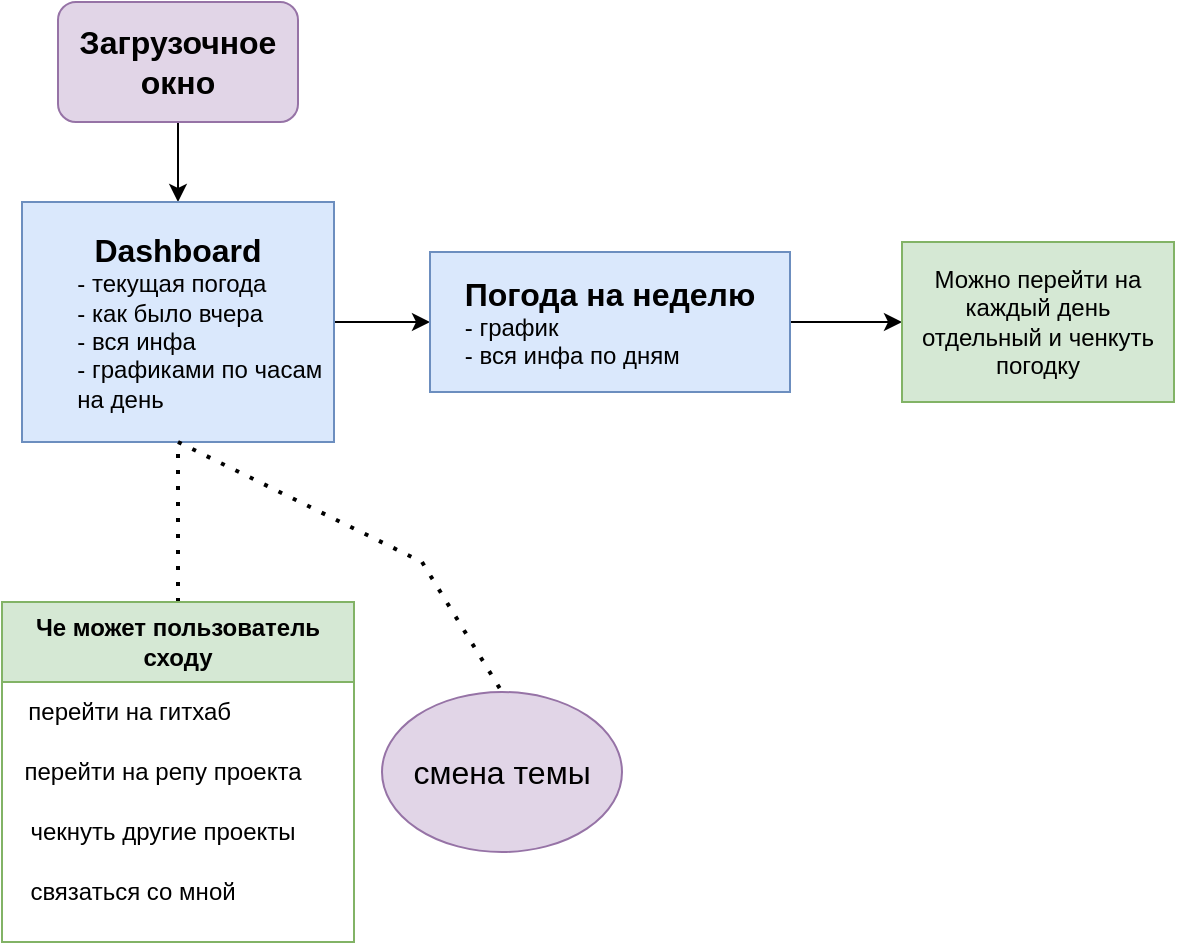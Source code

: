 <mxfile version="24.4.8" type="github">
  <diagram name="Страница — 1" id="3pTyL0t1YQrYRNZVp7Kh">
    <mxGraphModel dx="1050" dy="565" grid="1" gridSize="10" guides="1" tooltips="1" connect="1" arrows="1" fold="1" page="1" pageScale="1" pageWidth="827" pageHeight="1169" math="0" shadow="0">
      <root>
        <mxCell id="0" />
        <mxCell id="1" parent="0" />
        <mxCell id="oK-5OyelAW5CUUZE2Bpc-3" value="" style="edgeStyle=orthogonalEdgeStyle;rounded=0;orthogonalLoop=1;jettySize=auto;html=1;" edge="1" parent="1" source="oK-5OyelAW5CUUZE2Bpc-1" target="oK-5OyelAW5CUUZE2Bpc-2">
          <mxGeometry relative="1" as="geometry" />
        </mxCell>
        <mxCell id="oK-5OyelAW5CUUZE2Bpc-1" value="&lt;font style=&quot;font-size: 16px;&quot;&gt;&lt;b&gt;Загрузочное окно&lt;/b&gt;&lt;/font&gt;" style="rounded=1;whiteSpace=wrap;html=1;glass=0;fillColor=#e1d5e7;strokeColor=#9673a6;" vertex="1" parent="1">
          <mxGeometry x="138" y="60" width="120" height="60" as="geometry" />
        </mxCell>
        <mxCell id="oK-5OyelAW5CUUZE2Bpc-14" value="" style="edgeStyle=orthogonalEdgeStyle;rounded=0;orthogonalLoop=1;jettySize=auto;html=1;" edge="1" parent="1" source="oK-5OyelAW5CUUZE2Bpc-2" target="oK-5OyelAW5CUUZE2Bpc-12">
          <mxGeometry relative="1" as="geometry" />
        </mxCell>
        <mxCell id="oK-5OyelAW5CUUZE2Bpc-2" value="&lt;b&gt;&lt;font style=&quot;font-size: 16px;&quot;&gt;Dashboard&lt;/font&gt;&lt;/b&gt;&lt;div style=&quot;text-align: left;&quot;&gt;&lt;span style=&quot;white-space: pre;&quot;&gt;&#x9;&lt;/span&gt;- текущая погода&lt;/div&gt;&lt;div style=&quot;text-align: left;&quot;&gt;&lt;span style=&quot;white-space: pre;&quot;&gt;&#x9;&lt;/span&gt;- как было вчера&lt;/div&gt;&lt;div style=&quot;text-align: left;&quot;&gt;&lt;span style=&quot;white-space: pre;&quot;&gt;&#x9;&lt;/span&gt;- вся инфа&lt;/div&gt;&lt;div style=&quot;text-align: left;&quot;&gt;&lt;span style=&quot;white-space: pre;&quot;&gt;&#x9;&lt;/span&gt;- графиками по часам &lt;span style=&quot;white-space: pre;&quot;&gt;&#x9;&lt;/span&gt;на день&lt;/div&gt;" style="rounded=0;whiteSpace=wrap;html=1;fillColor=#dae8fc;strokeColor=#6c8ebf;" vertex="1" parent="1">
          <mxGeometry x="120" y="160" width="156" height="120" as="geometry" />
        </mxCell>
        <mxCell id="oK-5OyelAW5CUUZE2Bpc-4" value="" style="endArrow=none;dashed=1;html=1;dashPattern=1 3;strokeWidth=2;rounded=0;entryX=0.5;entryY=1;entryDx=0;entryDy=0;exitX=0.5;exitY=0;exitDx=0;exitDy=0;" edge="1" parent="1" source="oK-5OyelAW5CUUZE2Bpc-6" target="oK-5OyelAW5CUUZE2Bpc-2">
          <mxGeometry width="50" height="50" relative="1" as="geometry">
            <mxPoint x="194" y="350" as="sourcePoint" />
            <mxPoint x="204" y="310" as="targetPoint" />
          </mxGeometry>
        </mxCell>
        <mxCell id="oK-5OyelAW5CUUZE2Bpc-6" value="Че может пользователь сходу" style="swimlane;whiteSpace=wrap;html=1;startSize=40;fillColor=#d5e8d4;strokeColor=#82b366;" vertex="1" parent="1">
          <mxGeometry x="110" y="360" width="176" height="170" as="geometry" />
        </mxCell>
        <mxCell id="oK-5OyelAW5CUUZE2Bpc-11" value="связаться со мной" style="text;html=1;align=center;verticalAlign=middle;resizable=0;points=[];autosize=1;strokeColor=none;fillColor=none;" vertex="1" parent="oK-5OyelAW5CUUZE2Bpc-6">
          <mxGeometry y="130" width="130" height="30" as="geometry" />
        </mxCell>
        <mxCell id="oK-5OyelAW5CUUZE2Bpc-10" value="чекнуть другие проекты" style="text;html=1;align=center;verticalAlign=middle;resizable=0;points=[];autosize=1;strokeColor=none;fillColor=none;" vertex="1" parent="oK-5OyelAW5CUUZE2Bpc-6">
          <mxGeometry y="100" width="160" height="30" as="geometry" />
        </mxCell>
        <mxCell id="oK-5OyelAW5CUUZE2Bpc-9" value="перейти на репу проекта" style="text;html=1;align=center;verticalAlign=middle;resizable=0;points=[];autosize=1;strokeColor=none;fillColor=none;" vertex="1" parent="oK-5OyelAW5CUUZE2Bpc-6">
          <mxGeometry y="70" width="160" height="30" as="geometry" />
        </mxCell>
        <mxCell id="oK-5OyelAW5CUUZE2Bpc-7" value="перейти на гитхаб&amp;nbsp;" style="text;html=1;align=center;verticalAlign=middle;resizable=0;points=[];autosize=1;strokeColor=none;fillColor=none;" vertex="1" parent="oK-5OyelAW5CUUZE2Bpc-6">
          <mxGeometry y="40" width="130" height="30" as="geometry" />
        </mxCell>
        <mxCell id="oK-5OyelAW5CUUZE2Bpc-16" value="" style="edgeStyle=orthogonalEdgeStyle;rounded=0;orthogonalLoop=1;jettySize=auto;html=1;" edge="1" parent="1" source="oK-5OyelAW5CUUZE2Bpc-12" target="oK-5OyelAW5CUUZE2Bpc-15">
          <mxGeometry relative="1" as="geometry" />
        </mxCell>
        <mxCell id="oK-5OyelAW5CUUZE2Bpc-12" value="&lt;b&gt;&lt;font style=&quot;font-size: 16px;&quot;&gt;Погода на неделю&lt;/font&gt;&lt;/b&gt;&lt;div style=&quot;text-align: left;&quot;&gt;- график&lt;/div&gt;&lt;div style=&quot;text-align: left;&quot;&gt;- вся инфа по дням&lt;/div&gt;" style="rounded=0;whiteSpace=wrap;html=1;fillColor=#dae8fc;strokeColor=#6c8ebf;" vertex="1" parent="1">
          <mxGeometry x="324" y="185" width="180" height="70" as="geometry" />
        </mxCell>
        <mxCell id="oK-5OyelAW5CUUZE2Bpc-15" value="Можно перейти на каждый день отдельный и ченкуть погодку" style="whiteSpace=wrap;html=1;rounded=0;fillColor=#d5e8d4;strokeColor=#82b366;" vertex="1" parent="1">
          <mxGeometry x="560" y="180" width="136" height="80" as="geometry" />
        </mxCell>
        <mxCell id="oK-5OyelAW5CUUZE2Bpc-18" value="&lt;font style=&quot;font-size: 16px;&quot;&gt;смена темы&lt;/font&gt;" style="ellipse;whiteSpace=wrap;html=1;fillColor=#e1d5e7;strokeColor=#9673a6;" vertex="1" parent="1">
          <mxGeometry x="300" y="405" width="120" height="80" as="geometry" />
        </mxCell>
        <mxCell id="oK-5OyelAW5CUUZE2Bpc-19" value="" style="endArrow=none;dashed=1;html=1;dashPattern=1 3;strokeWidth=2;rounded=0;entryX=0.5;entryY=0;entryDx=0;entryDy=0;exitX=0.5;exitY=1;exitDx=0;exitDy=0;" edge="1" parent="1" source="oK-5OyelAW5CUUZE2Bpc-2" target="oK-5OyelAW5CUUZE2Bpc-18">
          <mxGeometry width="50" height="50" relative="1" as="geometry">
            <mxPoint x="230" y="310" as="sourcePoint" />
            <mxPoint x="360" y="280" as="targetPoint" />
            <Array as="points">
              <mxPoint x="320" y="340" />
            </Array>
          </mxGeometry>
        </mxCell>
      </root>
    </mxGraphModel>
  </diagram>
</mxfile>
